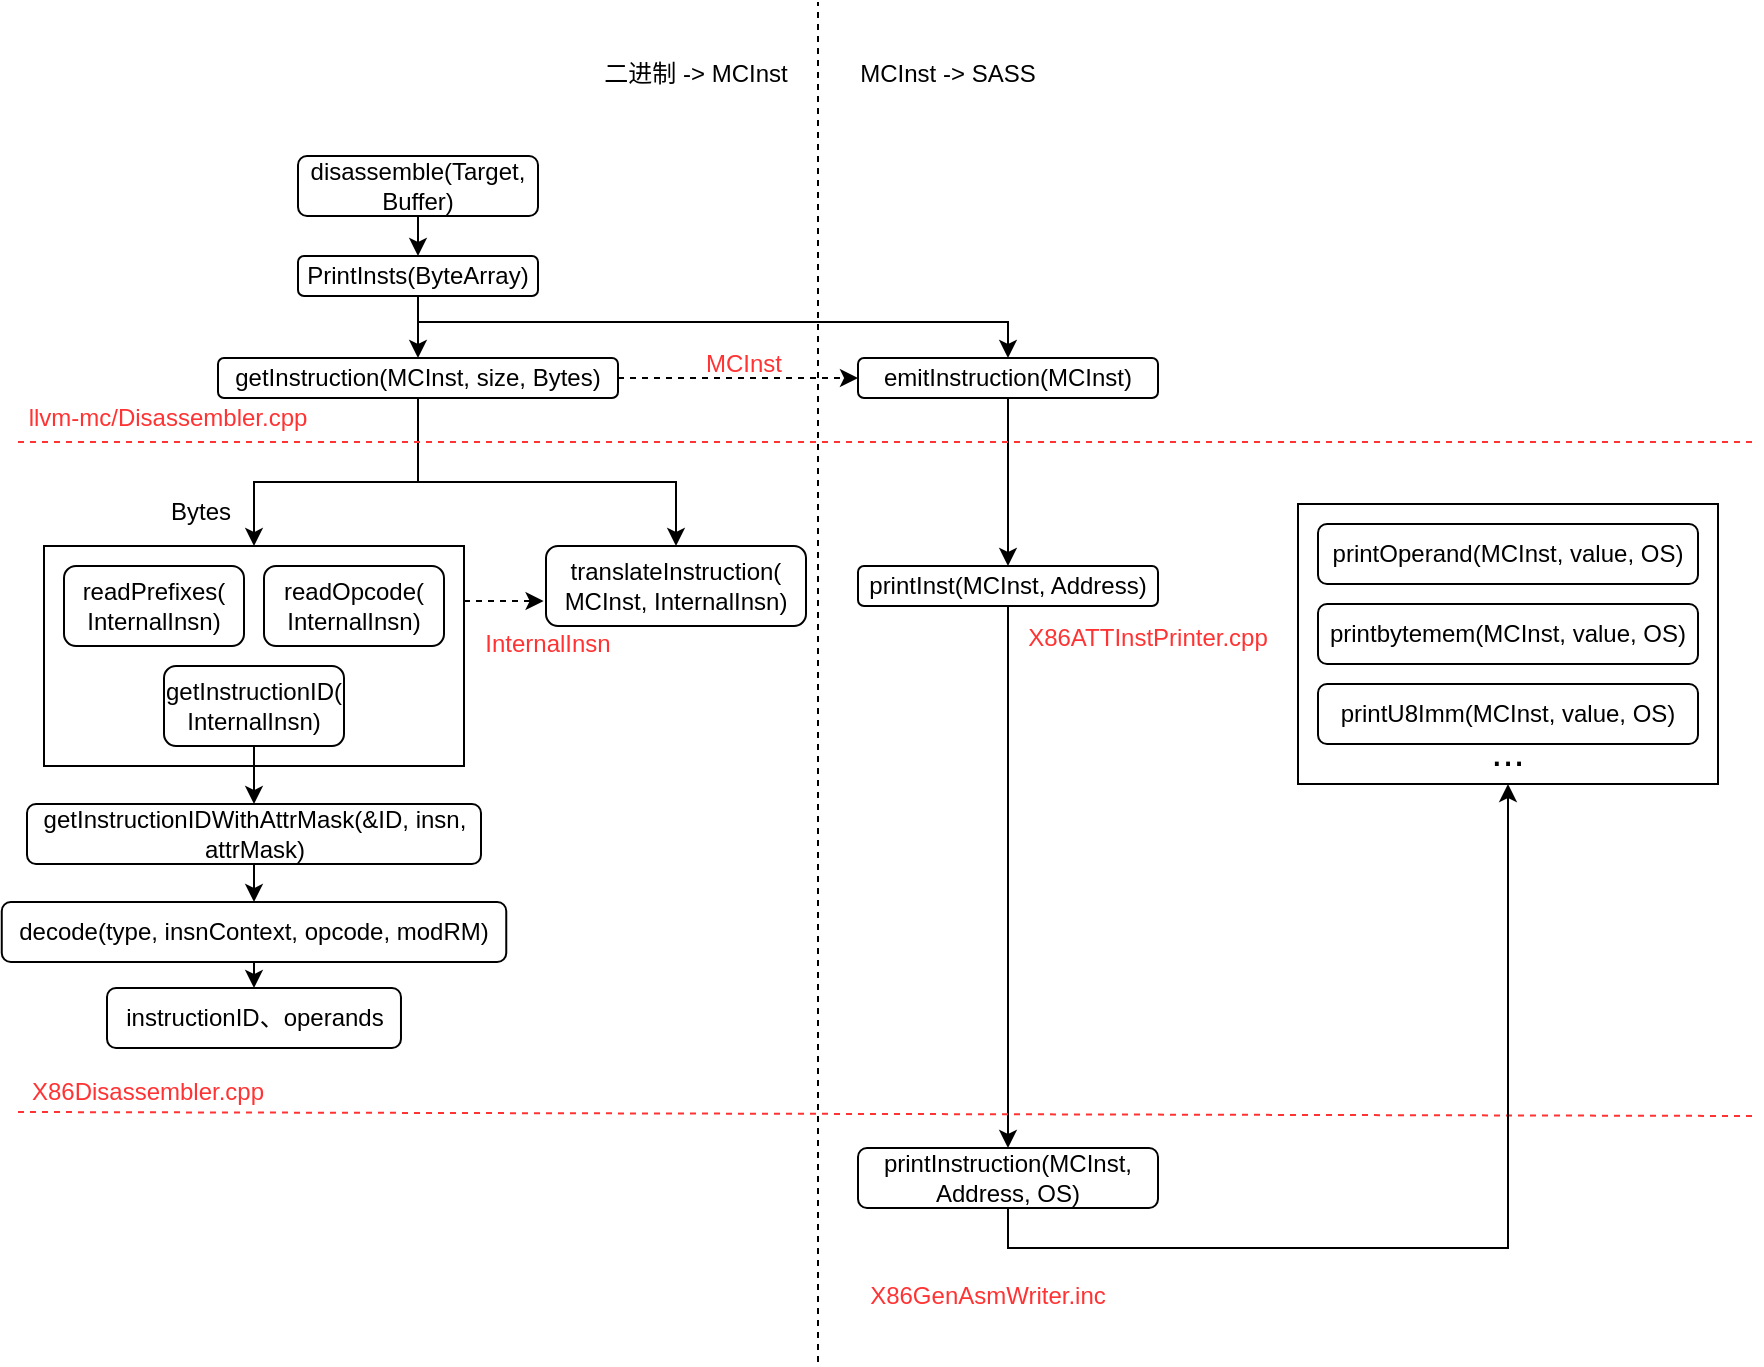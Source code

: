 <mxfile version="21.2.1" type="github">
  <diagram id="C5RBs43oDa-KdzZeNtuy" name="Page-1">
    <mxGraphModel dx="939" dy="534" grid="1" gridSize="10" guides="1" tooltips="1" connect="1" arrows="1" fold="1" page="1" pageScale="1" pageWidth="827" pageHeight="1169" math="0" shadow="0">
      <root>
        <mxCell id="WIyWlLk6GJQsqaUBKTNV-0" />
        <mxCell id="WIyWlLk6GJQsqaUBKTNV-1" parent="WIyWlLk6GJQsqaUBKTNV-0" />
        <mxCell id="fcEwafu8cdK6zzP93kol-5" style="edgeStyle=orthogonalEdgeStyle;rounded=0;orthogonalLoop=1;jettySize=auto;html=1;exitX=0.5;exitY=1;exitDx=0;exitDy=0;entryX=0.5;entryY=0;entryDx=0;entryDy=0;" edge="1" parent="WIyWlLk6GJQsqaUBKTNV-1" source="WIyWlLk6GJQsqaUBKTNV-3" target="WIyWlLk6GJQsqaUBKTNV-7">
          <mxGeometry relative="1" as="geometry" />
        </mxCell>
        <mxCell id="WIyWlLk6GJQsqaUBKTNV-3" value="disassemble(Target, Buffer)" style="rounded=1;whiteSpace=wrap;html=1;fontSize=12;glass=0;strokeWidth=1;shadow=0;" parent="WIyWlLk6GJQsqaUBKTNV-1" vertex="1">
          <mxGeometry x="160" y="157" width="120" height="30" as="geometry" />
        </mxCell>
        <mxCell id="fcEwafu8cdK6zzP93kol-6" style="edgeStyle=orthogonalEdgeStyle;rounded=0;orthogonalLoop=1;jettySize=auto;html=1;exitX=0.5;exitY=1;exitDx=0;exitDy=0;entryX=0.5;entryY=0;entryDx=0;entryDy=0;" edge="1" parent="WIyWlLk6GJQsqaUBKTNV-1" source="WIyWlLk6GJQsqaUBKTNV-7" target="WIyWlLk6GJQsqaUBKTNV-12">
          <mxGeometry relative="1" as="geometry" />
        </mxCell>
        <mxCell id="fcEwafu8cdK6zzP93kol-32" style="edgeStyle=orthogonalEdgeStyle;rounded=0;orthogonalLoop=1;jettySize=auto;html=1;exitX=0.5;exitY=1;exitDx=0;exitDy=0;" edge="1" parent="WIyWlLk6GJQsqaUBKTNV-1" source="WIyWlLk6GJQsqaUBKTNV-7" target="fcEwafu8cdK6zzP93kol-3">
          <mxGeometry relative="1" as="geometry">
            <Array as="points">
              <mxPoint x="220" y="240" />
              <mxPoint x="515" y="240" />
            </Array>
          </mxGeometry>
        </mxCell>
        <mxCell id="WIyWlLk6GJQsqaUBKTNV-7" value="PrintInsts(ByteArray)" style="rounded=1;whiteSpace=wrap;html=1;fontSize=12;glass=0;strokeWidth=1;shadow=0;" parent="WIyWlLk6GJQsqaUBKTNV-1" vertex="1">
          <mxGeometry x="160" y="207" width="120" height="20" as="geometry" />
        </mxCell>
        <mxCell id="fcEwafu8cdK6zzP93kol-20" style="edgeStyle=orthogonalEdgeStyle;rounded=0;orthogonalLoop=1;jettySize=auto;html=1;exitX=0.5;exitY=1;exitDx=0;exitDy=0;" edge="1" parent="WIyWlLk6GJQsqaUBKTNV-1" source="WIyWlLk6GJQsqaUBKTNV-12" target="fcEwafu8cdK6zzP93kol-18">
          <mxGeometry relative="1" as="geometry">
            <Array as="points">
              <mxPoint x="220" y="320" />
              <mxPoint x="138" y="320" />
            </Array>
          </mxGeometry>
        </mxCell>
        <mxCell id="fcEwafu8cdK6zzP93kol-21" style="edgeStyle=orthogonalEdgeStyle;rounded=0;orthogonalLoop=1;jettySize=auto;html=1;exitX=0.5;exitY=1;exitDx=0;exitDy=0;entryX=0.5;entryY=0;entryDx=0;entryDy=0;" edge="1" parent="WIyWlLk6GJQsqaUBKTNV-1" source="WIyWlLk6GJQsqaUBKTNV-12" target="fcEwafu8cdK6zzP93kol-0">
          <mxGeometry relative="1" as="geometry">
            <Array as="points">
              <mxPoint x="220" y="320" />
              <mxPoint x="349" y="320" />
            </Array>
          </mxGeometry>
        </mxCell>
        <mxCell id="fcEwafu8cdK6zzP93kol-44" style="edgeStyle=orthogonalEdgeStyle;rounded=0;orthogonalLoop=1;jettySize=auto;html=1;exitX=1;exitY=0.5;exitDx=0;exitDy=0;entryX=0;entryY=0.5;entryDx=0;entryDy=0;dashed=1;" edge="1" parent="WIyWlLk6GJQsqaUBKTNV-1" source="WIyWlLk6GJQsqaUBKTNV-12" target="fcEwafu8cdK6zzP93kol-3">
          <mxGeometry relative="1" as="geometry" />
        </mxCell>
        <mxCell id="WIyWlLk6GJQsqaUBKTNV-12" value="getInstruction(MCInst, size, Bytes)" style="rounded=1;whiteSpace=wrap;html=1;fontSize=12;glass=0;strokeWidth=1;shadow=0;" parent="WIyWlLk6GJQsqaUBKTNV-1" vertex="1">
          <mxGeometry x="120" y="258" width="200" height="20" as="geometry" />
        </mxCell>
        <mxCell id="fcEwafu8cdK6zzP93kol-0" value="translateInstruction(&lt;br&gt;MCInst, InternalInsn)" style="rounded=1;whiteSpace=wrap;html=1;fontSize=12;glass=0;strokeWidth=1;shadow=0;" vertex="1" parent="WIyWlLk6GJQsqaUBKTNV-1">
          <mxGeometry x="284" y="352" width="130" height="40" as="geometry" />
        </mxCell>
        <mxCell id="fcEwafu8cdK6zzP93kol-33" style="edgeStyle=orthogonalEdgeStyle;rounded=0;orthogonalLoop=1;jettySize=auto;html=1;exitX=0.5;exitY=1;exitDx=0;exitDy=0;entryX=0.5;entryY=0;entryDx=0;entryDy=0;" edge="1" parent="WIyWlLk6GJQsqaUBKTNV-1" source="fcEwafu8cdK6zzP93kol-1" target="fcEwafu8cdK6zzP93kol-29">
          <mxGeometry relative="1" as="geometry" />
        </mxCell>
        <mxCell id="fcEwafu8cdK6zzP93kol-1" value="printInst(MCInst, Address)" style="rounded=1;whiteSpace=wrap;html=1;fontSize=12;glass=0;strokeWidth=1;shadow=0;" vertex="1" parent="WIyWlLk6GJQsqaUBKTNV-1">
          <mxGeometry x="440" y="362" width="150" height="20" as="geometry" />
        </mxCell>
        <mxCell id="fcEwafu8cdK6zzP93kol-35" style="edgeStyle=orthogonalEdgeStyle;rounded=0;orthogonalLoop=1;jettySize=auto;html=1;exitX=0.5;exitY=1;exitDx=0;exitDy=0;entryX=0.5;entryY=0;entryDx=0;entryDy=0;" edge="1" parent="WIyWlLk6GJQsqaUBKTNV-1" source="fcEwafu8cdK6zzP93kol-3" target="fcEwafu8cdK6zzP93kol-1">
          <mxGeometry relative="1" as="geometry" />
        </mxCell>
        <mxCell id="fcEwafu8cdK6zzP93kol-3" value="emitInstruction(MCInst)" style="rounded=1;whiteSpace=wrap;html=1;fontSize=12;glass=0;strokeWidth=1;shadow=0;" vertex="1" parent="WIyWlLk6GJQsqaUBKTNV-1">
          <mxGeometry x="440" y="258" width="150" height="20" as="geometry" />
        </mxCell>
        <mxCell id="fcEwafu8cdK6zzP93kol-12" value="" style="endArrow=none;dashed=1;html=1;rounded=0;strokeColor=#FF3333;" edge="1" parent="WIyWlLk6GJQsqaUBKTNV-1">
          <mxGeometry width="50" height="50" relative="1" as="geometry">
            <mxPoint x="20" y="300" as="sourcePoint" />
            <mxPoint x="890" y="300" as="targetPoint" />
          </mxGeometry>
        </mxCell>
        <mxCell id="fcEwafu8cdK6zzP93kol-15" value="&lt;font color=&quot;#ff3333&quot;&gt;llvm-mc/Disassembler.cpp&lt;/font&gt;" style="text;html=1;strokeColor=none;fillColor=none;align=center;verticalAlign=middle;whiteSpace=wrap;rounded=0;" vertex="1" parent="WIyWlLk6GJQsqaUBKTNV-1">
          <mxGeometry x="20" y="280" width="150" height="15" as="geometry" />
        </mxCell>
        <mxCell id="fcEwafu8cdK6zzP93kol-19" value="" style="group;strokeColor=default;" vertex="1" connectable="0" parent="WIyWlLk6GJQsqaUBKTNV-1">
          <mxGeometry x="33" y="352" width="210" height="110" as="geometry" />
        </mxCell>
        <mxCell id="fcEwafu8cdK6zzP93kol-18" value="" style="rounded=0;whiteSpace=wrap;html=1;fillColor=none;dashed=1;" vertex="1" parent="fcEwafu8cdK6zzP93kol-19">
          <mxGeometry width="210" height="110" as="geometry" />
        </mxCell>
        <mxCell id="WIyWlLk6GJQsqaUBKTNV-11" value="readPrefixes(&lt;br&gt;InternalInsn)" style="rounded=1;whiteSpace=wrap;html=1;fontSize=12;glass=0;strokeWidth=1;shadow=0;" parent="fcEwafu8cdK6zzP93kol-19" vertex="1">
          <mxGeometry x="10" y="10" width="90" height="40" as="geometry" />
        </mxCell>
        <mxCell id="fcEwafu8cdK6zzP93kol-4" value="readOpcode(&lt;br&gt;InternalInsn)" style="rounded=1;whiteSpace=wrap;html=1;fontSize=12;glass=0;strokeWidth=1;shadow=0;" vertex="1" parent="fcEwafu8cdK6zzP93kol-19">
          <mxGeometry x="110" y="10" width="90" height="40" as="geometry" />
        </mxCell>
        <mxCell id="fcEwafu8cdK6zzP93kol-10" value="getInstructionID(&lt;br&gt;InternalInsn)" style="rounded=1;whiteSpace=wrap;html=1;fontSize=12;glass=0;strokeWidth=1;shadow=0;" vertex="1" parent="fcEwafu8cdK6zzP93kol-19">
          <mxGeometry x="60" y="60" width="90" height="40" as="geometry" />
        </mxCell>
        <mxCell id="fcEwafu8cdK6zzP93kol-22" value="Bytes" style="text;html=1;strokeColor=none;fillColor=none;align=center;verticalAlign=middle;whiteSpace=wrap;rounded=0;" vertex="1" parent="WIyWlLk6GJQsqaUBKTNV-1">
          <mxGeometry x="90" y="320" width="43" height="30" as="geometry" />
        </mxCell>
        <mxCell id="fcEwafu8cdK6zzP93kol-23" value="&lt;font color=&quot;#ff3333&quot;&gt;X86Disassembler.cpp&lt;/font&gt;" style="text;html=1;strokeColor=none;fillColor=none;align=center;verticalAlign=middle;whiteSpace=wrap;rounded=0;" vertex="1" parent="WIyWlLk6GJQsqaUBKTNV-1">
          <mxGeometry x="20" y="620" width="130" height="10" as="geometry" />
        </mxCell>
        <mxCell id="fcEwafu8cdK6zzP93kol-24" style="edgeStyle=orthogonalEdgeStyle;rounded=0;orthogonalLoop=1;jettySize=auto;html=1;exitX=1;exitY=0.25;exitDx=0;exitDy=0;dashed=1;entryX=-0.009;entryY=0.693;entryDx=0;entryDy=0;entryPerimeter=0;" edge="1" parent="WIyWlLk6GJQsqaUBKTNV-1" source="fcEwafu8cdK6zzP93kol-18" target="fcEwafu8cdK6zzP93kol-0">
          <mxGeometry relative="1" as="geometry">
            <mxPoint x="330" y="379.833" as="targetPoint" />
          </mxGeometry>
        </mxCell>
        <mxCell id="fcEwafu8cdK6zzP93kol-25" value="" style="endArrow=none;dashed=1;html=1;rounded=0;strokeColor=#FF3333;" edge="1" parent="WIyWlLk6GJQsqaUBKTNV-1">
          <mxGeometry width="50" height="50" relative="1" as="geometry">
            <mxPoint x="20" y="635" as="sourcePoint" />
            <mxPoint x="890" y="637" as="targetPoint" />
          </mxGeometry>
        </mxCell>
        <mxCell id="fcEwafu8cdK6zzP93kol-26" value="&lt;font color=&quot;#ff3333&quot;&gt;InternalInsn&lt;/font&gt;" style="text;html=1;strokeColor=none;fillColor=none;align=center;verticalAlign=middle;whiteSpace=wrap;rounded=0;" vertex="1" parent="WIyWlLk6GJQsqaUBKTNV-1">
          <mxGeometry x="250" y="390" width="70" height="22" as="geometry" />
        </mxCell>
        <mxCell id="fcEwafu8cdK6zzP93kol-27" value="&lt;font color=&quot;#ff3333&quot;&gt;X86ATTInstPrinter.cpp&lt;/font&gt;" style="text;html=1;strokeColor=none;fillColor=none;align=center;verticalAlign=middle;whiteSpace=wrap;rounded=0;" vertex="1" parent="WIyWlLk6GJQsqaUBKTNV-1">
          <mxGeometry x="520" y="390" width="130" height="15" as="geometry" />
        </mxCell>
        <mxCell id="fcEwafu8cdK6zzP93kol-48" style="edgeStyle=orthogonalEdgeStyle;rounded=0;orthogonalLoop=1;jettySize=auto;html=1;exitX=0.5;exitY=1;exitDx=0;exitDy=0;entryX=0.5;entryY=1;entryDx=0;entryDy=0;" edge="1" parent="WIyWlLk6GJQsqaUBKTNV-1" source="fcEwafu8cdK6zzP93kol-29" target="fcEwafu8cdK6zzP93kol-46">
          <mxGeometry relative="1" as="geometry">
            <mxPoint x="765.0" y="549" as="targetPoint" />
          </mxGeometry>
        </mxCell>
        <mxCell id="fcEwafu8cdK6zzP93kol-29" value="printInstruction(MCInst, Address, OS)" style="rounded=1;whiteSpace=wrap;html=1;fontSize=12;glass=0;strokeWidth=1;shadow=0;" vertex="1" parent="WIyWlLk6GJQsqaUBKTNV-1">
          <mxGeometry x="440" y="653" width="150" height="30" as="geometry" />
        </mxCell>
        <mxCell id="fcEwafu8cdK6zzP93kol-36" value="&lt;font color=&quot;#ff3333&quot;&gt;MCInst&lt;/font&gt;" style="text;html=1;strokeColor=none;fillColor=none;align=center;verticalAlign=middle;whiteSpace=wrap;rounded=0;" vertex="1" parent="WIyWlLk6GJQsqaUBKTNV-1">
          <mxGeometry x="360" y="250" width="46" height="22" as="geometry" />
        </mxCell>
        <mxCell id="fcEwafu8cdK6zzP93kol-37" value="&lt;font color=&quot;#ff3333&quot;&gt;X86GenAsmWriter.inc&lt;/font&gt;" style="text;html=1;strokeColor=none;fillColor=none;align=center;verticalAlign=middle;whiteSpace=wrap;rounded=0;" vertex="1" parent="WIyWlLk6GJQsqaUBKTNV-1">
          <mxGeometry x="440" y="719" width="130" height="15" as="geometry" />
        </mxCell>
        <mxCell id="fcEwafu8cdK6zzP93kol-47" value="" style="group" vertex="1" connectable="0" parent="WIyWlLk6GJQsqaUBKTNV-1">
          <mxGeometry x="660" y="331" width="210" height="140" as="geometry" />
        </mxCell>
        <mxCell id="fcEwafu8cdK6zzP93kol-38" value="printOperand(MCInst, value, OS)" style="rounded=1;whiteSpace=wrap;html=1;fontSize=12;glass=0;strokeWidth=1;shadow=0;" vertex="1" parent="fcEwafu8cdK6zzP93kol-47">
          <mxGeometry x="10" y="10" width="190" height="30" as="geometry" />
        </mxCell>
        <mxCell id="fcEwafu8cdK6zzP93kol-39" value="printbytemem(MCInst, value, OS)" style="rounded=1;whiteSpace=wrap;html=1;fontSize=12;glass=0;strokeWidth=1;shadow=0;" vertex="1" parent="fcEwafu8cdK6zzP93kol-47">
          <mxGeometry x="10" y="50" width="190" height="30" as="geometry" />
        </mxCell>
        <mxCell id="fcEwafu8cdK6zzP93kol-40" value="printU8Imm(MCInst, value, OS)" style="rounded=1;whiteSpace=wrap;html=1;fontSize=12;glass=0;strokeWidth=1;shadow=0;" vertex="1" parent="fcEwafu8cdK6zzP93kol-47">
          <mxGeometry x="10" y="90" width="190" height="30" as="geometry" />
        </mxCell>
        <mxCell id="fcEwafu8cdK6zzP93kol-41" value="&lt;font style=&quot;font-size: 20px;&quot;&gt;...&lt;/font&gt;" style="text;html=1;strokeColor=none;fillColor=none;align=center;verticalAlign=middle;whiteSpace=wrap;rounded=0;" vertex="1" parent="fcEwafu8cdK6zzP93kol-47">
          <mxGeometry x="90" y="113" width="30" height="20" as="geometry" />
        </mxCell>
        <mxCell id="fcEwafu8cdK6zzP93kol-46" value="" style="rounded=0;whiteSpace=wrap;html=1;fillColor=none;" vertex="1" parent="fcEwafu8cdK6zzP93kol-47">
          <mxGeometry width="210" height="140" as="geometry" />
        </mxCell>
        <mxCell id="fcEwafu8cdK6zzP93kol-49" value="" style="endArrow=none;dashed=1;html=1;rounded=0;" edge="1" parent="WIyWlLk6GJQsqaUBKTNV-1">
          <mxGeometry width="50" height="50" relative="1" as="geometry">
            <mxPoint x="420" y="760" as="sourcePoint" />
            <mxPoint x="420" y="80" as="targetPoint" />
          </mxGeometry>
        </mxCell>
        <mxCell id="fcEwafu8cdK6zzP93kol-50" value="二进制 -&amp;gt; MCInst" style="text;html=1;strokeColor=none;fillColor=none;align=center;verticalAlign=middle;whiteSpace=wrap;rounded=0;" vertex="1" parent="WIyWlLk6GJQsqaUBKTNV-1">
          <mxGeometry x="304" y="101" width="110" height="30" as="geometry" />
        </mxCell>
        <mxCell id="fcEwafu8cdK6zzP93kol-51" value="MCInst -&amp;gt; SASS" style="text;html=1;strokeColor=none;fillColor=none;align=center;verticalAlign=middle;whiteSpace=wrap;rounded=0;" vertex="1" parent="WIyWlLk6GJQsqaUBKTNV-1">
          <mxGeometry x="430" y="101" width="110" height="30" as="geometry" />
        </mxCell>
        <mxCell id="fcEwafu8cdK6zzP93kol-56" style="edgeStyle=orthogonalEdgeStyle;rounded=0;orthogonalLoop=1;jettySize=auto;html=1;exitX=0.5;exitY=1;exitDx=0;exitDy=0;entryX=0.5;entryY=0;entryDx=0;entryDy=0;" edge="1" parent="WIyWlLk6GJQsqaUBKTNV-1" source="fcEwafu8cdK6zzP93kol-53" target="fcEwafu8cdK6zzP93kol-54">
          <mxGeometry relative="1" as="geometry" />
        </mxCell>
        <mxCell id="fcEwafu8cdK6zzP93kol-53" value="getInstructionIDWithAttrMask(&amp;amp;ID, insn, attrMask)" style="rounded=1;whiteSpace=wrap;html=1;fontSize=12;glass=0;strokeWidth=1;shadow=0;" vertex="1" parent="WIyWlLk6GJQsqaUBKTNV-1">
          <mxGeometry x="24.5" y="481" width="227" height="30" as="geometry" />
        </mxCell>
        <mxCell id="fcEwafu8cdK6zzP93kol-61" style="edgeStyle=orthogonalEdgeStyle;rounded=0;orthogonalLoop=1;jettySize=auto;html=1;exitX=0.5;exitY=1;exitDx=0;exitDy=0;entryX=0.5;entryY=0;entryDx=0;entryDy=0;" edge="1" parent="WIyWlLk6GJQsqaUBKTNV-1" source="fcEwafu8cdK6zzP93kol-54" target="fcEwafu8cdK6zzP93kol-11">
          <mxGeometry relative="1" as="geometry" />
        </mxCell>
        <mxCell id="fcEwafu8cdK6zzP93kol-54" value="decode(type, insnContext, opcode, modRM)" style="rounded=1;whiteSpace=wrap;html=1;fontSize=12;glass=0;strokeWidth=1;shadow=0;" vertex="1" parent="WIyWlLk6GJQsqaUBKTNV-1">
          <mxGeometry x="11.88" y="530" width="252.25" height="30" as="geometry" />
        </mxCell>
        <mxCell id="fcEwafu8cdK6zzP93kol-57" style="edgeStyle=orthogonalEdgeStyle;rounded=0;orthogonalLoop=1;jettySize=auto;html=1;exitX=0.5;exitY=1;exitDx=0;exitDy=0;entryX=0.5;entryY=0;entryDx=0;entryDy=0;" edge="1" parent="WIyWlLk6GJQsqaUBKTNV-1" source="fcEwafu8cdK6zzP93kol-10" target="fcEwafu8cdK6zzP93kol-53">
          <mxGeometry relative="1" as="geometry" />
        </mxCell>
        <mxCell id="fcEwafu8cdK6zzP93kol-11" value="instructionID、operands" style="rounded=1;whiteSpace=wrap;html=1;fontSize=12;glass=0;strokeWidth=1;shadow=0;" vertex="1" parent="WIyWlLk6GJQsqaUBKTNV-1">
          <mxGeometry x="64.5" y="573" width="146.99" height="30" as="geometry" />
        </mxCell>
      </root>
    </mxGraphModel>
  </diagram>
</mxfile>

